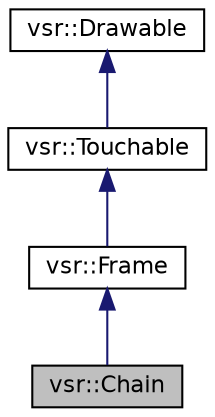 digraph G
{
  edge [fontname="Helvetica",fontsize="11",labelfontname="Helvetica",labelfontsize="11"];
  node [fontname="Helvetica",fontsize="11",shape=record];
  Node1 [label="vsr::Chain",height=0.2,width=0.4,color="black", fillcolor="grey75", style="filled" fontcolor="black"];
  Node2 -> Node1 [dir="back",color="midnightblue",fontsize="11",style="solid",fontname="Helvetica"];
  Node2 [label="vsr::Frame",height=0.2,width=0.4,color="black", fillcolor="white", style="filled",URL="$classvsr_1_1_frame.html"];
  Node3 -> Node2 [dir="back",color="midnightblue",fontsize="11",style="solid",fontname="Helvetica"];
  Node3 [label="vsr::Touchable",height=0.2,width=0.4,color="black", fillcolor="white", style="filled",URL="$classvsr_1_1_touchable.html"];
  Node4 -> Node3 [dir="back",color="midnightblue",fontsize="11",style="solid",fontname="Helvetica"];
  Node4 [label="vsr::Drawable",height=0.2,width=0.4,color="black", fillcolor="white", style="filled",URL="$classvsr_1_1_drawable.html"];
}
